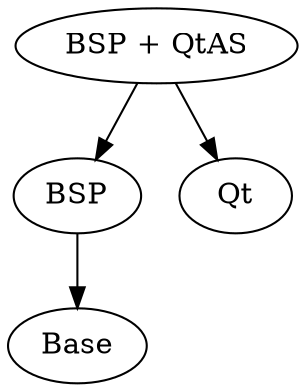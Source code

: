 digraph {
    bspQtAS [label="BSP + QtAS"];
    bsp     [label="BSP"];
    base    [label="Base"];
    qt      [label="Qt"];

    bsp  -> base;
    bspQtAS -> bsp;
    bspQtAS -> qt;
}
